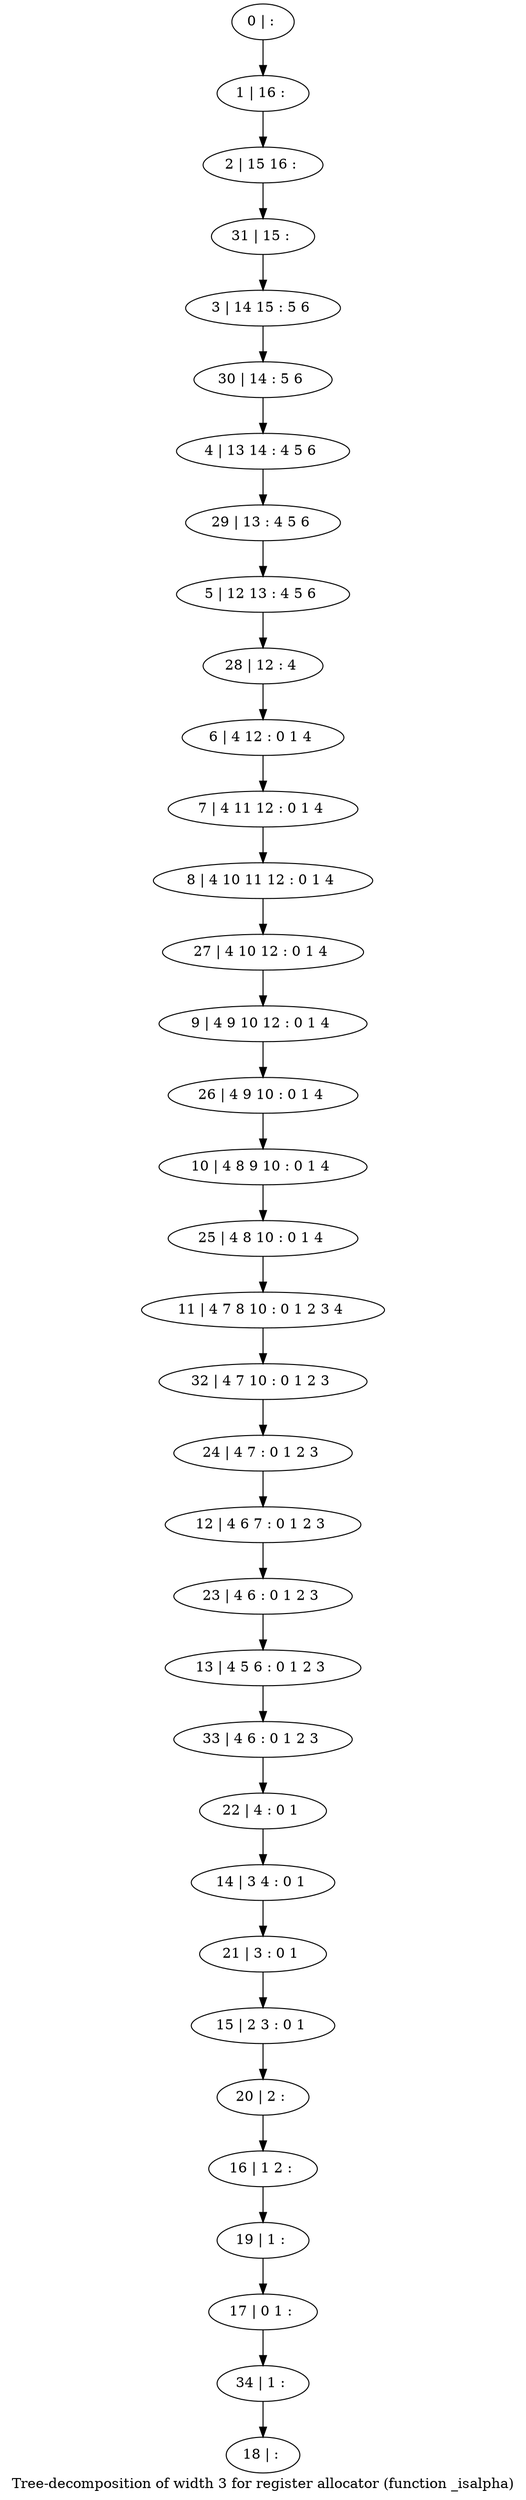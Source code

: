 digraph G {
graph [label="Tree-decomposition of width 3 for register allocator (function _isalpha)"]
0[label="0 | : "];
1[label="1 | 16 : "];
2[label="2 | 15 16 : "];
3[label="3 | 14 15 : 5 6 "];
4[label="4 | 13 14 : 4 5 6 "];
5[label="5 | 12 13 : 4 5 6 "];
6[label="6 | 4 12 : 0 1 4 "];
7[label="7 | 4 11 12 : 0 1 4 "];
8[label="8 | 4 10 11 12 : 0 1 4 "];
9[label="9 | 4 9 10 12 : 0 1 4 "];
10[label="10 | 4 8 9 10 : 0 1 4 "];
11[label="11 | 4 7 8 10 : 0 1 2 3 4 "];
12[label="12 | 4 6 7 : 0 1 2 3 "];
13[label="13 | 4 5 6 : 0 1 2 3 "];
14[label="14 | 3 4 : 0 1 "];
15[label="15 | 2 3 : 0 1 "];
16[label="16 | 1 2 : "];
17[label="17 | 0 1 : "];
18[label="18 | : "];
19[label="19 | 1 : "];
20[label="20 | 2 : "];
21[label="21 | 3 : 0 1 "];
22[label="22 | 4 : 0 1 "];
23[label="23 | 4 6 : 0 1 2 3 "];
24[label="24 | 4 7 : 0 1 2 3 "];
25[label="25 | 4 8 10 : 0 1 4 "];
26[label="26 | 4 9 10 : 0 1 4 "];
27[label="27 | 4 10 12 : 0 1 4 "];
28[label="28 | 12 : 4 "];
29[label="29 | 13 : 4 5 6 "];
30[label="30 | 14 : 5 6 "];
31[label="31 | 15 : "];
32[label="32 | 4 7 10 : 0 1 2 3 "];
33[label="33 | 4 6 : 0 1 2 3 "];
34[label="34 | 1 : "];
0->1 ;
1->2 ;
6->7 ;
7->8 ;
19->17 ;
16->19 ;
20->16 ;
15->20 ;
21->15 ;
14->21 ;
22->14 ;
23->13 ;
12->23 ;
24->12 ;
25->11 ;
10->25 ;
26->10 ;
9->26 ;
27->9 ;
8->27 ;
28->6 ;
5->28 ;
29->5 ;
4->29 ;
30->4 ;
3->30 ;
31->3 ;
2->31 ;
32->24 ;
11->32 ;
33->22 ;
13->33 ;
34->18 ;
17->34 ;
}
